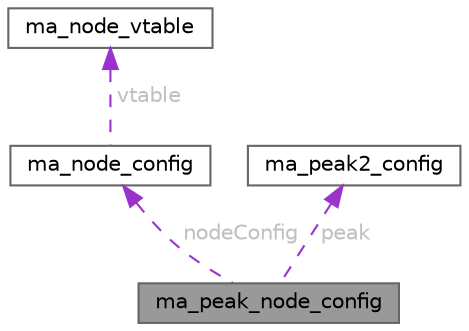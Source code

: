 digraph "ma_peak_node_config"
{
 // LATEX_PDF_SIZE
  bgcolor="transparent";
  edge [fontname=Helvetica,fontsize=10,labelfontname=Helvetica,labelfontsize=10];
  node [fontname=Helvetica,fontsize=10,shape=box,height=0.2,width=0.4];
  Node1 [id="Node000001",label="ma_peak_node_config",height=0.2,width=0.4,color="gray40", fillcolor="grey60", style="filled", fontcolor="black",tooltip=" "];
  Node2 -> Node1 [id="edge7_Node000001_Node000002",dir="back",color="darkorchid3",style="dashed",tooltip=" ",label=" nodeConfig",fontcolor="grey" ];
  Node2 [id="Node000002",label="ma_node_config",height=0.2,width=0.4,color="gray40", fillcolor="white", style="filled",URL="$structma__node__config.html",tooltip=" "];
  Node3 -> Node2 [id="edge8_Node000002_Node000003",dir="back",color="darkorchid3",style="dashed",tooltip=" ",label=" vtable",fontcolor="grey" ];
  Node3 [id="Node000003",label="ma_node_vtable",height=0.2,width=0.4,color="gray40", fillcolor="white", style="filled",URL="$structma__node__vtable.html",tooltip=" "];
  Node4 -> Node1 [id="edge9_Node000001_Node000004",dir="back",color="darkorchid3",style="dashed",tooltip=" ",label=" peak",fontcolor="grey" ];
  Node4 [id="Node000004",label="ma_peak2_config",height=0.2,width=0.4,color="gray40", fillcolor="white", style="filled",URL="$structma__peak2__config.html",tooltip=" "];
}
